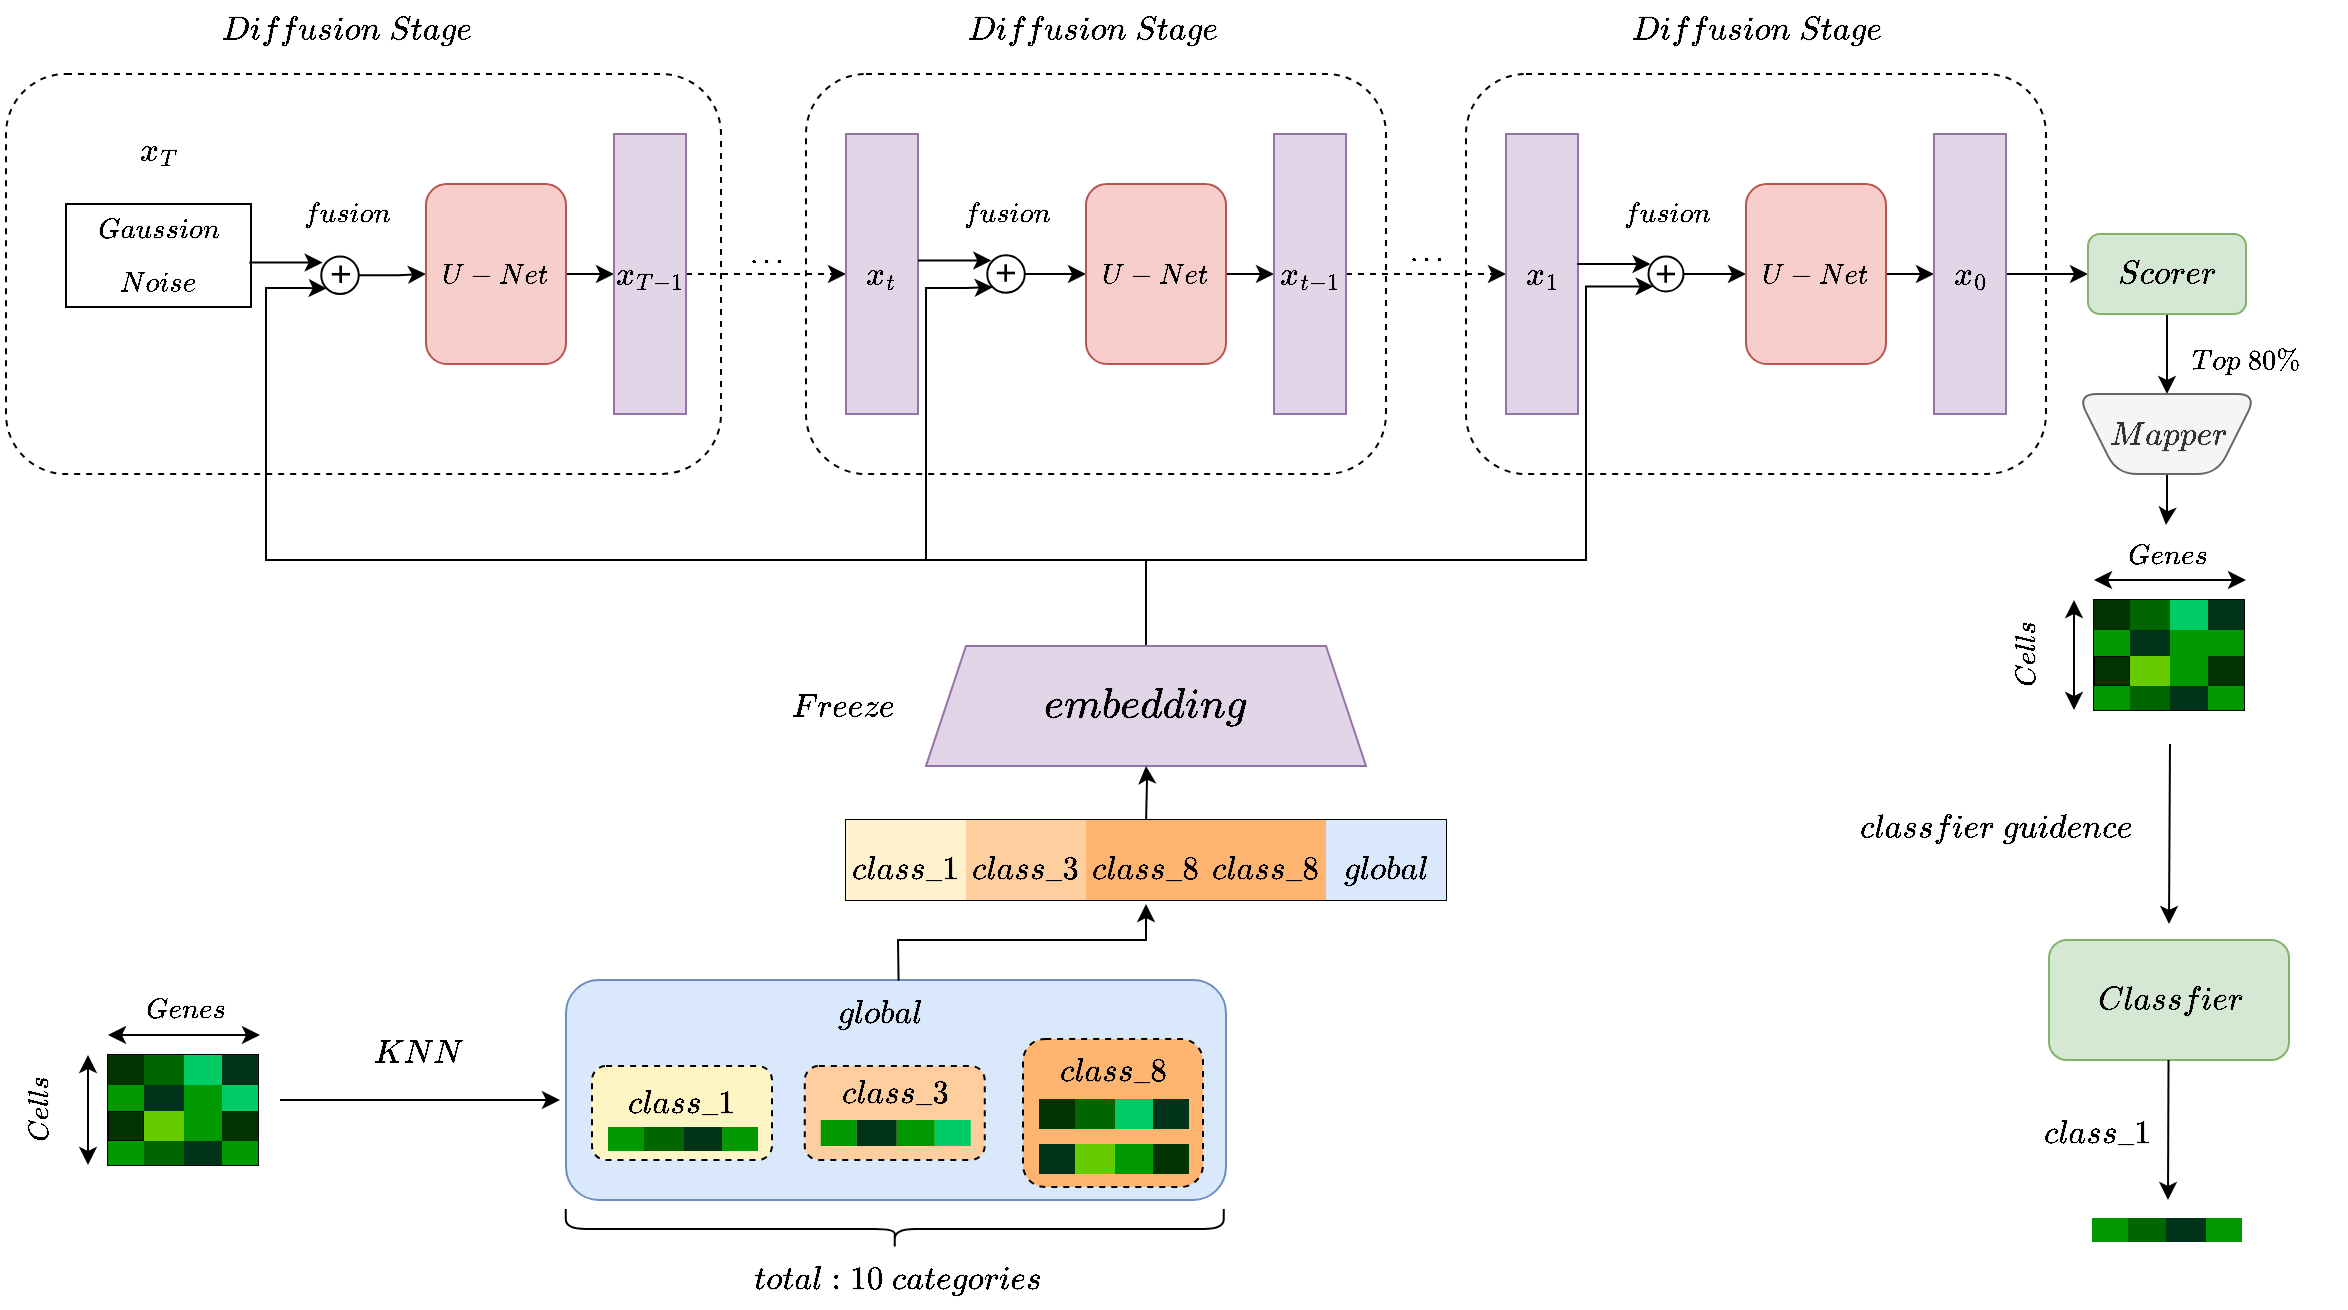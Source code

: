 <mxfile version="20.4.1" type="github">
  <diagram id="a45cf8ec-cd66-6f27-3ac3-be6e809c9e4a" name="Page-1">
    <mxGraphModel dx="1449" dy="972" grid="1" gridSize="10" guides="1" tooltips="1" connect="1" arrows="1" fold="1" page="1" pageScale="1" pageWidth="827" pageHeight="1169" background="none" math="1" shadow="0">
      <root>
        <mxCell id="0" />
        <mxCell id="1" parent="0" />
        <mxCell id="a7p1xofD0uFk-9MtaVhH-249" value="" style="rounded=1;whiteSpace=wrap;html=1;strokeColor=#6c8ebf;fontFamily=Helvetica;fontSize=14;fillColor=#dae8fc;" vertex="1" parent="1">
          <mxGeometry x="370" y="1260" width="330" height="110" as="geometry" />
        </mxCell>
        <mxCell id="a7p1xofD0uFk-9MtaVhH-245" value="" style="rounded=1;whiteSpace=wrap;html=1;strokeColor=default;fontFamily=Helvetica;fontSize=14;fontColor=default;fillColor=#FFF4C3;dashed=1;" vertex="1" parent="1">
          <mxGeometry x="383" y="1303" width="90" height="47" as="geometry" />
        </mxCell>
        <mxCell id="a7p1xofD0uFk-9MtaVhH-242" value="" style="rounded=1;whiteSpace=wrap;html=1;strokeColor=default;fontFamily=Helvetica;fontSize=14;fontColor=default;fillColor=#FFB570;dashed=1;" vertex="1" parent="1">
          <mxGeometry x="598.5" y="1289.5" width="90" height="74" as="geometry" />
        </mxCell>
        <mxCell id="a7p1xofD0uFk-9MtaVhH-87" value="" style="rounded=1;whiteSpace=wrap;html=1;shadow=0;dashed=1;" vertex="1" parent="1">
          <mxGeometry x="820" y="807" width="290" height="200" as="geometry" />
        </mxCell>
        <mxCell id="a7p1xofD0uFk-9MtaVhH-76" value="" style="rounded=1;whiteSpace=wrap;html=1;shadow=0;dashed=1;" vertex="1" parent="1">
          <mxGeometry x="490" y="807" width="290" height="200" as="geometry" />
        </mxCell>
        <mxCell id="a7p1xofD0uFk-9MtaVhH-19" value="" style="rounded=1;whiteSpace=wrap;html=1;shadow=0;dashed=1;" vertex="1" parent="1">
          <mxGeometry x="90" y="807" width="357.5" height="200" as="geometry" />
        </mxCell>
        <mxCell id="a7p1xofD0uFk-9MtaVhH-50" value="" style="edgeStyle=orthogonalEdgeStyle;rounded=0;orthogonalLoop=1;jettySize=auto;html=1;fontFamily=Helvetica;fontSize=12;fontColor=default;exitX=1;exitY=0.5;exitDx=0;exitDy=0;" edge="1" parent="1" source="a7p1xofD0uFk-9MtaVhH-186" target="a7p1xofD0uFk-9MtaVhH-49">
          <mxGeometry relative="1" as="geometry">
            <mxPoint x="280" y="907" as="sourcePoint" />
          </mxGeometry>
        </mxCell>
        <mxCell id="a7p1xofD0uFk-9MtaVhH-14" style="edgeStyle=orthogonalEdgeStyle;rounded=0;orthogonalLoop=1;jettySize=auto;html=1;exitX=0.5;exitY=0;exitDx=0;exitDy=0;entryX=0;entryY=1;entryDx=0;entryDy=0;" edge="1" parent="1" source="a7p1xofD0uFk-9MtaVhH-8" target="a7p1xofD0uFk-9MtaVhH-186">
          <mxGeometry relative="1" as="geometry">
            <mxPoint x="660" y="1161" as="sourcePoint" />
            <mxPoint x="240" y="919" as="targetPoint" />
            <Array as="points">
              <mxPoint x="660" y="1050" />
              <mxPoint x="220" y="1050" />
              <mxPoint x="220" y="914" />
              <mxPoint x="240" y="914" />
            </Array>
          </mxGeometry>
        </mxCell>
        <mxCell id="a7p1xofD0uFk-9MtaVhH-90" style="edgeStyle=orthogonalEdgeStyle;rounded=0;orthogonalLoop=1;jettySize=auto;html=1;exitX=0.5;exitY=0;exitDx=0;exitDy=0;entryX=0;entryY=1;entryDx=0;entryDy=0;fontFamily=Helvetica;fontSize=12;fontColor=default;" edge="1" parent="1" source="a7p1xofD0uFk-9MtaVhH-8" target="a7p1xofD0uFk-9MtaVhH-184">
          <mxGeometry relative="1" as="geometry">
            <mxPoint x="590" y="1113" as="sourcePoint" />
            <mxPoint x="570" y="917.5" as="targetPoint" />
            <Array as="points">
              <mxPoint x="660" y="1050" />
              <mxPoint x="550" y="1050" />
              <mxPoint x="550" y="914" />
              <mxPoint x="570" y="914" />
            </Array>
          </mxGeometry>
        </mxCell>
        <mxCell id="a7p1xofD0uFk-9MtaVhH-91" style="edgeStyle=orthogonalEdgeStyle;rounded=0;orthogonalLoop=1;jettySize=auto;html=1;exitX=0.5;exitY=0;exitDx=0;exitDy=0;entryX=0;entryY=1;entryDx=0;entryDy=0;fontFamily=Helvetica;fontSize=12;fontColor=default;" edge="1" parent="1" target="a7p1xofD0uFk-9MtaVhH-179">
          <mxGeometry relative="1" as="geometry">
            <mxPoint x="660" y="1112" as="sourcePoint" />
            <mxPoint x="900" y="917.5" as="targetPoint" />
            <Array as="points">
              <mxPoint x="660" y="1050" />
              <mxPoint x="880" y="1050" />
              <mxPoint x="880" y="913" />
            </Array>
          </mxGeometry>
        </mxCell>
        <mxCell id="a7p1xofD0uFk-9MtaVhH-8" value="&lt;font style=&quot;font-size: 18px;&quot;&gt;$$embedding$$&lt;/font&gt;" style="shape=trapezoid;perimeter=trapezoidPerimeter;whiteSpace=wrap;html=1;fixedSize=1;fillColor=#e1d5e7;strokeColor=#9673a6;" vertex="1" parent="1">
          <mxGeometry x="550" y="1093" width="220" height="60" as="geometry" />
        </mxCell>
        <mxCell id="a7p1xofD0uFk-9MtaVhH-12" value="" style="edgeStyle=orthogonalEdgeStyle;rounded=0;orthogonalLoop=1;jettySize=auto;html=1;" edge="1" parent="1" target="a7p1xofD0uFk-9MtaVhH-8">
          <mxGeometry relative="1" as="geometry">
            <mxPoint x="660.048" y="1180" as="sourcePoint" />
          </mxGeometry>
        </mxCell>
        <mxCell id="a7p1xofD0uFk-9MtaVhH-46" value="$$fusion$$" style="text;html=1;align=center;verticalAlign=middle;resizable=0;points=[];autosize=1;strokeColor=none;fillColor=none;fontSize=12;fontFamily=Helvetica;fontColor=default;" vertex="1" parent="1">
          <mxGeometry x="220" y="862" width="80" height="30" as="geometry" />
        </mxCell>
        <mxCell id="a7p1xofD0uFk-9MtaVhH-52" value="" style="edgeStyle=orthogonalEdgeStyle;rounded=0;orthogonalLoop=1;jettySize=auto;html=1;fontFamily=Helvetica;fontSize=12;fontColor=default;" edge="1" parent="1" source="a7p1xofD0uFk-9MtaVhH-49" target="a7p1xofD0uFk-9MtaVhH-51">
          <mxGeometry relative="1" as="geometry" />
        </mxCell>
        <mxCell id="a7p1xofD0uFk-9MtaVhH-49" value="$$U-Net$$" style="rounded=1;whiteSpace=wrap;html=1;strokeColor=#b85450;fontFamily=Helvetica;fontSize=12;fillColor=#f8cecc;" vertex="1" parent="1">
          <mxGeometry x="300" y="862" width="70" height="90" as="geometry" />
        </mxCell>
        <mxCell id="a7p1xofD0uFk-9MtaVhH-75" style="edgeStyle=orthogonalEdgeStyle;rounded=0;orthogonalLoop=1;jettySize=auto;html=1;exitX=1;exitY=0.5;exitDx=0;exitDy=0;entryX=0;entryY=0.5;entryDx=0;entryDy=0;fontFamily=Helvetica;fontSize=10;fontColor=default;dashed=1;" edge="1" parent="1" source="a7p1xofD0uFk-9MtaVhH-51" target="a7p1xofD0uFk-9MtaVhH-71">
          <mxGeometry relative="1" as="geometry" />
        </mxCell>
        <mxCell id="a7p1xofD0uFk-9MtaVhH-51" value="&lt;font style=&quot;font-size: 14px;&quot;&gt;$$x_{T-1}$$&lt;/font&gt;" style="rounded=0;whiteSpace=wrap;html=1;strokeColor=#9673a6;fontFamily=Helvetica;fontSize=12;fillColor=#e1d5e7;" vertex="1" parent="1">
          <mxGeometry x="394" y="837" width="36" height="140" as="geometry" />
        </mxCell>
        <mxCell id="a7p1xofD0uFk-9MtaVhH-57" value="" style="edgeStyle=orthogonalEdgeStyle;rounded=0;orthogonalLoop=1;jettySize=auto;html=1;fontFamily=Helvetica;fontSize=12;fontColor=default;exitX=1;exitY=0.5;exitDx=0;exitDy=0;" edge="1" parent="1" source="a7p1xofD0uFk-9MtaVhH-184" target="a7p1xofD0uFk-9MtaVhH-62">
          <mxGeometry relative="1" as="geometry">
            <mxPoint x="610" y="907" as="sourcePoint" />
          </mxGeometry>
        </mxCell>
        <mxCell id="a7p1xofD0uFk-9MtaVhH-60" value="$$fusion$$" style="text;html=1;align=center;verticalAlign=middle;resizable=0;points=[];autosize=1;strokeColor=none;fillColor=none;fontSize=12;fontFamily=Helvetica;fontColor=default;" vertex="1" parent="1">
          <mxGeometry x="550" y="862" width="80" height="30" as="geometry" />
        </mxCell>
        <mxCell id="a7p1xofD0uFk-9MtaVhH-61" value="" style="edgeStyle=orthogonalEdgeStyle;rounded=0;orthogonalLoop=1;jettySize=auto;html=1;fontFamily=Helvetica;fontSize=12;fontColor=default;" edge="1" parent="1" source="a7p1xofD0uFk-9MtaVhH-62" target="a7p1xofD0uFk-9MtaVhH-63">
          <mxGeometry relative="1" as="geometry" />
        </mxCell>
        <mxCell id="a7p1xofD0uFk-9MtaVhH-62" value="$$U-Net$$" style="rounded=1;whiteSpace=wrap;html=1;strokeColor=#b85450;fontFamily=Helvetica;fontSize=12;fillColor=#f8cecc;" vertex="1" parent="1">
          <mxGeometry x="630" y="862" width="70" height="90" as="geometry" />
        </mxCell>
        <mxCell id="a7p1xofD0uFk-9MtaVhH-88" style="edgeStyle=orthogonalEdgeStyle;rounded=0;orthogonalLoop=1;jettySize=auto;html=1;entryX=0;entryY=0.5;entryDx=0;entryDy=0;dashed=1;fontFamily=Helvetica;fontSize=12;fontColor=default;" edge="1" parent="1" source="a7p1xofD0uFk-9MtaVhH-63" target="a7p1xofD0uFk-9MtaVhH-86">
          <mxGeometry relative="1" as="geometry" />
        </mxCell>
        <mxCell id="a7p1xofD0uFk-9MtaVhH-63" value="&lt;font style=&quot;font-size: 14px;&quot;&gt;$$x_{t-1}$$&lt;/font&gt;" style="rounded=0;whiteSpace=wrap;html=1;strokeColor=#9673a6;fontFamily=Helvetica;fontSize=12;fillColor=#e1d5e7;" vertex="1" parent="1">
          <mxGeometry x="724" y="837" width="36" height="140" as="geometry" />
        </mxCell>
        <mxCell id="a7p1xofD0uFk-9MtaVhH-71" value="&lt;font style=&quot;font-size: 14px;&quot;&gt;$$x_t$$&lt;/font&gt;" style="rounded=0;whiteSpace=wrap;html=1;strokeColor=#9673a6;fontFamily=Helvetica;fontSize=12;fillColor=#e1d5e7;" vertex="1" parent="1">
          <mxGeometry x="510" y="837" width="36" height="140" as="geometry" />
        </mxCell>
        <mxCell id="a7p1xofD0uFk-9MtaVhH-78" value="&lt;font style=&quot;font-size: 12px;&quot;&gt;$$...$$&lt;/font&gt;" style="text;html=1;align=center;verticalAlign=middle;resizable=0;points=[];autosize=1;strokeColor=none;fillColor=none;fontSize=10;fontFamily=Helvetica;fontColor=default;" vertex="1" parent="1">
          <mxGeometry x="440" y="882" width="60" height="30" as="geometry" />
        </mxCell>
        <mxCell id="a7p1xofD0uFk-9MtaVhH-79" value="" style="edgeStyle=orthogonalEdgeStyle;rounded=0;orthogonalLoop=1;jettySize=auto;html=1;fontFamily=Helvetica;fontSize=12;fontColor=default;exitX=1;exitY=0.5;exitDx=0;exitDy=0;" edge="1" parent="1" source="a7p1xofD0uFk-9MtaVhH-179" target="a7p1xofD0uFk-9MtaVhH-83">
          <mxGeometry relative="1" as="geometry">
            <mxPoint x="940" y="907" as="sourcePoint" />
          </mxGeometry>
        </mxCell>
        <mxCell id="a7p1xofD0uFk-9MtaVhH-81" value="$$fusion$$" style="text;html=1;align=center;verticalAlign=middle;resizable=0;points=[];autosize=1;strokeColor=none;fillColor=none;fontSize=12;fontFamily=Helvetica;fontColor=default;" vertex="1" parent="1">
          <mxGeometry x="880" y="862" width="80" height="30" as="geometry" />
        </mxCell>
        <mxCell id="a7p1xofD0uFk-9MtaVhH-82" value="" style="edgeStyle=orthogonalEdgeStyle;rounded=0;orthogonalLoop=1;jettySize=auto;html=1;fontFamily=Helvetica;fontSize=12;fontColor=default;" edge="1" parent="1" source="a7p1xofD0uFk-9MtaVhH-83" target="a7p1xofD0uFk-9MtaVhH-84">
          <mxGeometry relative="1" as="geometry" />
        </mxCell>
        <mxCell id="a7p1xofD0uFk-9MtaVhH-83" value="$$U-Net$$" style="rounded=1;whiteSpace=wrap;html=1;strokeColor=#b85450;fontFamily=Helvetica;fontSize=12;fillColor=#f8cecc;" vertex="1" parent="1">
          <mxGeometry x="960" y="862" width="70" height="90" as="geometry" />
        </mxCell>
        <mxCell id="a7p1xofD0uFk-9MtaVhH-123" style="edgeStyle=orthogonalEdgeStyle;rounded=0;orthogonalLoop=1;jettySize=auto;html=1;fontFamily=Helvetica;fontSize=12;fontColor=default;" edge="1" parent="1" source="a7p1xofD0uFk-9MtaVhH-84" target="a7p1xofD0uFk-9MtaVhH-95">
          <mxGeometry relative="1" as="geometry" />
        </mxCell>
        <mxCell id="a7p1xofD0uFk-9MtaVhH-84" value="&lt;font style=&quot;font-size: 14px;&quot;&gt;$$x_0$$&lt;/font&gt;" style="rounded=0;whiteSpace=wrap;html=1;strokeColor=#9673a6;fontFamily=Helvetica;fontSize=12;fillColor=#e1d5e7;" vertex="1" parent="1">
          <mxGeometry x="1054" y="837" width="36" height="140" as="geometry" />
        </mxCell>
        <mxCell id="a7p1xofD0uFk-9MtaVhH-86" value="&lt;font style=&quot;font-size: 14px;&quot;&gt;$$x_1$$&lt;/font&gt;" style="rounded=0;whiteSpace=wrap;html=1;strokeColor=#9673a6;fontFamily=Helvetica;fontSize=12;fillColor=#e1d5e7;" vertex="1" parent="1">
          <mxGeometry x="840" y="837" width="36" height="140" as="geometry" />
        </mxCell>
        <mxCell id="a7p1xofD0uFk-9MtaVhH-89" value="$$...$$" style="text;html=1;align=center;verticalAlign=middle;resizable=0;points=[];autosize=1;strokeColor=none;fillColor=none;fontSize=12;fontFamily=Helvetica;fontColor=default;" vertex="1" parent="1">
          <mxGeometry x="770" y="881" width="60" height="30" as="geometry" />
        </mxCell>
        <mxCell id="a7p1xofD0uFk-9MtaVhH-92" value="$$Diffusion\ Stage$$" style="text;html=1;align=center;verticalAlign=middle;resizable=0;points=[];autosize=1;strokeColor=none;fillColor=none;fontSize=14;fontFamily=Helvetica;fontColor=default;" vertex="1" parent="1">
          <mxGeometry x="185" y="770" width="150" height="30" as="geometry" />
        </mxCell>
        <mxCell id="a7p1xofD0uFk-9MtaVhH-93" value="$$Diffusion\ Stage$$" style="text;html=1;align=center;verticalAlign=middle;resizable=0;points=[];autosize=1;strokeColor=none;fillColor=none;fontSize=14;fontFamily=Helvetica;fontColor=default;" vertex="1" parent="1">
          <mxGeometry x="557.5" y="770" width="150" height="30" as="geometry" />
        </mxCell>
        <mxCell id="a7p1xofD0uFk-9MtaVhH-94" value="$$Diffusion\ Stage$$" style="text;html=1;align=center;verticalAlign=middle;resizable=0;points=[];autosize=1;strokeColor=none;fillColor=none;fontSize=14;fontFamily=Helvetica;fontColor=default;" vertex="1" parent="1">
          <mxGeometry x="890" y="770" width="150" height="30" as="geometry" />
        </mxCell>
        <mxCell id="a7p1xofD0uFk-9MtaVhH-127" value="" style="edgeStyle=orthogonalEdgeStyle;rounded=0;orthogonalLoop=1;jettySize=auto;html=1;fontFamily=Helvetica;fontSize=12;fontColor=default;" edge="1" parent="1" source="a7p1xofD0uFk-9MtaVhH-95" target="a7p1xofD0uFk-9MtaVhH-125">
          <mxGeometry relative="1" as="geometry" />
        </mxCell>
        <mxCell id="a7p1xofD0uFk-9MtaVhH-95" value="$$Scorer$$" style="rounded=1;whiteSpace=wrap;html=1;strokeColor=#82b366;fontFamily=Helvetica;fontSize=14;fillColor=#d5e8d4;" vertex="1" parent="1">
          <mxGeometry x="1131" y="887" width="79" height="40" as="geometry" />
        </mxCell>
        <mxCell id="a7p1xofD0uFk-9MtaVhH-96" value="" style="shape=table;startSize=0;container=1;collapsible=0;childLayout=tableLayout;rounded=1;strokeColor=default;fontFamily=Helvetica;fontSize=12;fontColor=default;fillColor=#003300;html=1;" vertex="1" parent="1">
          <mxGeometry x="1134" y="1070" width="75" height="55" as="geometry" />
        </mxCell>
        <mxCell id="a7p1xofD0uFk-9MtaVhH-97" value="" style="shape=tableRow;horizontal=0;startSize=0;swimlaneHead=0;swimlaneBody=0;top=0;left=0;bottom=0;right=0;collapsible=0;dropTarget=0;fillColor=none;points=[[0,0.5],[1,0.5]];portConstraint=eastwest;rounded=1;strokeColor=default;fontFamily=Helvetica;fontSize=12;fontColor=default;html=1;" vertex="1" parent="a7p1xofD0uFk-9MtaVhH-96">
          <mxGeometry width="75" height="15" as="geometry" />
        </mxCell>
        <mxCell id="a7p1xofD0uFk-9MtaVhH-98" value="" style="shape=partialRectangle;html=1;whiteSpace=wrap;connectable=0;overflow=hidden;fillColor=#003300;top=0;left=0;bottom=0;right=0;pointerEvents=1;rounded=1;strokeColor=default;fontFamily=Helvetica;fontSize=12;fontColor=default;" vertex="1" parent="a7p1xofD0uFk-9MtaVhH-97">
          <mxGeometry width="18" height="15" as="geometry">
            <mxRectangle width="18" height="15" as="alternateBounds" />
          </mxGeometry>
        </mxCell>
        <mxCell id="a7p1xofD0uFk-9MtaVhH-99" value="" style="shape=partialRectangle;html=1;whiteSpace=wrap;connectable=0;overflow=hidden;top=0;left=0;bottom=0;right=0;pointerEvents=1;rounded=1;fontFamily=Helvetica;fontSize=12;fillColor=#006600;" vertex="1" parent="a7p1xofD0uFk-9MtaVhH-97">
          <mxGeometry x="18" width="20" height="15" as="geometry">
            <mxRectangle width="20" height="15" as="alternateBounds" />
          </mxGeometry>
        </mxCell>
        <mxCell id="a7p1xofD0uFk-9MtaVhH-100" value="" style="shape=partialRectangle;html=1;whiteSpace=wrap;connectable=0;overflow=hidden;top=0;left=0;bottom=0;right=0;pointerEvents=1;rounded=1;fontFamily=Helvetica;fontSize=12;fillColor=#00CC66;" vertex="1" parent="a7p1xofD0uFk-9MtaVhH-97">
          <mxGeometry x="38" width="19" height="15" as="geometry">
            <mxRectangle width="19" height="15" as="alternateBounds" />
          </mxGeometry>
        </mxCell>
        <mxCell id="a7p1xofD0uFk-9MtaVhH-101" value="" style="shape=partialRectangle;html=1;whiteSpace=wrap;connectable=0;overflow=hidden;fillColor=#00331A;top=0;left=0;bottom=0;right=0;pointerEvents=1;rounded=1;strokeColor=default;fontFamily=Helvetica;fontSize=12;fontColor=default;" vertex="1" parent="a7p1xofD0uFk-9MtaVhH-97">
          <mxGeometry x="57" width="18" height="15" as="geometry">
            <mxRectangle width="18" height="15" as="alternateBounds" />
          </mxGeometry>
        </mxCell>
        <mxCell id="a7p1xofD0uFk-9MtaVhH-102" value="" style="shape=tableRow;horizontal=0;startSize=0;swimlaneHead=0;swimlaneBody=0;top=0;left=0;bottom=0;right=0;collapsible=0;dropTarget=0;fillColor=none;points=[[0,0.5],[1,0.5]];portConstraint=eastwest;rounded=1;strokeColor=default;fontFamily=Helvetica;fontSize=12;fontColor=default;html=1;" vertex="1" parent="a7p1xofD0uFk-9MtaVhH-96">
          <mxGeometry y="15" width="75" height="13" as="geometry" />
        </mxCell>
        <mxCell id="a7p1xofD0uFk-9MtaVhH-103" value="" style="shape=partialRectangle;html=1;whiteSpace=wrap;connectable=0;overflow=hidden;fillColor=#009900;top=0;left=0;bottom=0;right=0;pointerEvents=1;rounded=1;strokeColor=default;fontFamily=Helvetica;fontSize=12;fontColor=default;" vertex="1" parent="a7p1xofD0uFk-9MtaVhH-102">
          <mxGeometry width="18" height="13" as="geometry">
            <mxRectangle width="18" height="13" as="alternateBounds" />
          </mxGeometry>
        </mxCell>
        <mxCell id="a7p1xofD0uFk-9MtaVhH-104" value="" style="shape=partialRectangle;html=1;whiteSpace=wrap;connectable=0;overflow=hidden;fillColor=#00331A;top=0;left=0;bottom=0;right=0;pointerEvents=1;rounded=1;strokeColor=default;fontFamily=Helvetica;fontSize=12;fontColor=default;" vertex="1" parent="a7p1xofD0uFk-9MtaVhH-102">
          <mxGeometry x="18" width="20" height="13" as="geometry">
            <mxRectangle width="20" height="13" as="alternateBounds" />
          </mxGeometry>
        </mxCell>
        <mxCell id="a7p1xofD0uFk-9MtaVhH-105" value="" style="shape=partialRectangle;html=1;whiteSpace=wrap;connectable=0;overflow=hidden;fillColor=#009900;top=0;left=0;bottom=0;right=0;pointerEvents=1;rounded=1;strokeColor=default;fontFamily=Helvetica;fontSize=12;fontColor=default;" vertex="1" parent="a7p1xofD0uFk-9MtaVhH-102">
          <mxGeometry x="38" width="19" height="13" as="geometry">
            <mxRectangle width="19" height="13" as="alternateBounds" />
          </mxGeometry>
        </mxCell>
        <mxCell id="a7p1xofD0uFk-9MtaVhH-106" value="" style="shape=partialRectangle;html=1;whiteSpace=wrap;connectable=0;overflow=hidden;fillColor=#009900;top=0;left=0;bottom=0;right=0;pointerEvents=1;rounded=1;strokeColor=default;fontFamily=Helvetica;fontSize=12;fontColor=default;" vertex="1" parent="a7p1xofD0uFk-9MtaVhH-102">
          <mxGeometry x="57" width="18" height="13" as="geometry">
            <mxRectangle width="18" height="13" as="alternateBounds" />
          </mxGeometry>
        </mxCell>
        <mxCell id="a7p1xofD0uFk-9MtaVhH-107" value="" style="shape=tableRow;horizontal=0;startSize=0;swimlaneHead=0;swimlaneBody=0;top=0;left=0;bottom=0;right=0;collapsible=0;dropTarget=0;fillColor=none;points=[[0,0.5],[1,0.5]];portConstraint=eastwest;rounded=1;strokeColor=default;fontFamily=Helvetica;fontSize=12;fontColor=default;html=1;" vertex="1" parent="a7p1xofD0uFk-9MtaVhH-96">
          <mxGeometry y="28" width="75" height="15" as="geometry" />
        </mxCell>
        <mxCell id="a7p1xofD0uFk-9MtaVhH-108" value="" style="shape=partialRectangle;html=1;whiteSpace=wrap;connectable=0;overflow=hidden;fillColor=none;top=0;left=0;bottom=0;right=0;pointerEvents=1;rounded=1;strokeColor=default;fontFamily=Helvetica;fontSize=12;fontColor=default;" vertex="1" parent="a7p1xofD0uFk-9MtaVhH-107">
          <mxGeometry width="18" height="15" as="geometry">
            <mxRectangle width="18" height="15" as="alternateBounds" />
          </mxGeometry>
        </mxCell>
        <mxCell id="a7p1xofD0uFk-9MtaVhH-109" value="" style="shape=partialRectangle;html=1;whiteSpace=wrap;connectable=0;overflow=hidden;fillColor=#66CC00;top=0;left=0;bottom=0;right=0;pointerEvents=1;rounded=1;strokeColor=default;fontFamily=Helvetica;fontSize=12;fontColor=default;" vertex="1" parent="a7p1xofD0uFk-9MtaVhH-107">
          <mxGeometry x="18" width="20" height="15" as="geometry">
            <mxRectangle width="20" height="15" as="alternateBounds" />
          </mxGeometry>
        </mxCell>
        <mxCell id="a7p1xofD0uFk-9MtaVhH-110" value="" style="shape=partialRectangle;html=1;whiteSpace=wrap;connectable=0;overflow=hidden;fillColor=#009900;top=0;left=0;bottom=0;right=0;pointerEvents=1;rounded=1;strokeColor=default;fontFamily=Helvetica;fontSize=12;fontColor=default;" vertex="1" parent="a7p1xofD0uFk-9MtaVhH-107">
          <mxGeometry x="38" width="19" height="15" as="geometry">
            <mxRectangle width="19" height="15" as="alternateBounds" />
          </mxGeometry>
        </mxCell>
        <mxCell id="a7p1xofD0uFk-9MtaVhH-111" value="" style="shape=partialRectangle;html=1;whiteSpace=wrap;connectable=0;overflow=hidden;fillColor=#003300;top=0;left=0;bottom=0;right=0;pointerEvents=1;rounded=1;strokeColor=default;fontFamily=Helvetica;fontSize=12;fontColor=default;" vertex="1" parent="a7p1xofD0uFk-9MtaVhH-107">
          <mxGeometry x="57" width="18" height="15" as="geometry">
            <mxRectangle width="18" height="15" as="alternateBounds" />
          </mxGeometry>
        </mxCell>
        <mxCell id="a7p1xofD0uFk-9MtaVhH-112" value="" style="shape=tableRow;horizontal=0;startSize=0;swimlaneHead=0;swimlaneBody=0;top=0;left=0;bottom=0;right=0;collapsible=0;dropTarget=0;fillColor=none;points=[[0,0.5],[1,0.5]];portConstraint=eastwest;rounded=1;strokeColor=default;fontFamily=Helvetica;fontSize=12;fontColor=default;html=1;" vertex="1" parent="a7p1xofD0uFk-9MtaVhH-96">
          <mxGeometry y="43" width="75" height="12" as="geometry" />
        </mxCell>
        <mxCell id="a7p1xofD0uFk-9MtaVhH-113" value="" style="shape=partialRectangle;html=1;whiteSpace=wrap;connectable=0;overflow=hidden;fillColor=#009900;top=0;left=0;bottom=0;right=0;pointerEvents=1;rounded=1;strokeColor=default;fontFamily=Helvetica;fontSize=12;fontColor=default;" vertex="1" parent="a7p1xofD0uFk-9MtaVhH-112">
          <mxGeometry width="18" height="12" as="geometry">
            <mxRectangle width="18" height="12" as="alternateBounds" />
          </mxGeometry>
        </mxCell>
        <mxCell id="a7p1xofD0uFk-9MtaVhH-114" value="" style="shape=partialRectangle;html=1;whiteSpace=wrap;connectable=0;overflow=hidden;fillColor=#006600;top=0;left=0;bottom=0;right=0;pointerEvents=1;rounded=1;strokeColor=default;fontFamily=Helvetica;fontSize=12;fontColor=default;" vertex="1" parent="a7p1xofD0uFk-9MtaVhH-112">
          <mxGeometry x="18" width="20" height="12" as="geometry">
            <mxRectangle width="20" height="12" as="alternateBounds" />
          </mxGeometry>
        </mxCell>
        <mxCell id="a7p1xofD0uFk-9MtaVhH-115" value="" style="shape=partialRectangle;html=1;whiteSpace=wrap;connectable=0;overflow=hidden;top=0;left=0;bottom=0;right=0;pointerEvents=1;rounded=1;fontFamily=Helvetica;fontSize=12;fillColor=#00331A;" vertex="1" parent="a7p1xofD0uFk-9MtaVhH-112">
          <mxGeometry x="38" width="19" height="12" as="geometry">
            <mxRectangle width="19" height="12" as="alternateBounds" />
          </mxGeometry>
        </mxCell>
        <mxCell id="a7p1xofD0uFk-9MtaVhH-116" value="" style="shape=partialRectangle;html=1;whiteSpace=wrap;connectable=0;overflow=hidden;fillColor=#009900;top=0;left=0;bottom=0;right=0;pointerEvents=1;rounded=1;strokeColor=default;fontFamily=Helvetica;fontSize=12;fontColor=default;" vertex="1" parent="a7p1xofD0uFk-9MtaVhH-112">
          <mxGeometry x="57" width="18" height="12" as="geometry">
            <mxRectangle width="18" height="12" as="alternateBounds" />
          </mxGeometry>
        </mxCell>
        <mxCell id="a7p1xofD0uFk-9MtaVhH-117" value="" style="endArrow=classic;startArrow=classic;html=1;rounded=0;fontFamily=Helvetica;fontSize=12;fontColor=default;" edge="1" parent="1">
          <mxGeometry width="50" height="50" relative="1" as="geometry">
            <mxPoint x="1134" y="1060" as="sourcePoint" />
            <mxPoint x="1210" y="1060" as="targetPoint" />
          </mxGeometry>
        </mxCell>
        <mxCell id="a7p1xofD0uFk-9MtaVhH-118" value="" style="endArrow=classic;startArrow=classic;html=1;rounded=0;fontFamily=Helvetica;fontSize=12;fontColor=default;" edge="1" parent="1">
          <mxGeometry width="50" height="50" relative="1" as="geometry">
            <mxPoint x="1124" y="1125" as="sourcePoint" />
            <mxPoint x="1124" y="1070" as="targetPoint" />
          </mxGeometry>
        </mxCell>
        <mxCell id="a7p1xofD0uFk-9MtaVhH-119" value="&lt;font style=&quot;font-size: 12px;&quot;&gt;$$Genes$$&lt;/font&gt;" style="text;html=1;align=center;verticalAlign=middle;resizable=0;points=[];autosize=1;strokeColor=none;fillColor=none;fontSize=12;fontFamily=Helvetica;fontColor=default;" vertex="1" parent="1">
          <mxGeometry x="1125" y="1032.5" width="90" height="30" as="geometry" />
        </mxCell>
        <mxCell id="a7p1xofD0uFk-9MtaVhH-120" value="&lt;font style=&quot;font-size: 12px;&quot;&gt;$$Cells$$&lt;/font&gt;" style="text;html=1;align=center;verticalAlign=middle;resizable=0;points=[];autosize=1;strokeColor=none;fillColor=none;fontSize=10;fontFamily=Helvetica;fontColor=default;horizontal=0;" vertex="1" parent="1">
          <mxGeometry x="1080" y="1062.5" width="40" height="70" as="geometry" />
        </mxCell>
        <mxCell id="a7p1xofD0uFk-9MtaVhH-121" value="&lt;div&gt;&lt;font style=&quot;font-size: 12px;&quot;&gt;$$Gaussion$$&lt;/font&gt;&lt;/div&gt;&lt;div&gt;&lt;font style=&quot;font-size: 12px;&quot;&gt;$$Noise$$&lt;/font&gt;&lt;/div&gt;" style="rounded=0;whiteSpace=wrap;html=1;strokeColor=default;fontFamily=Helvetica;fontSize=14;fontColor=default;fillColor=default;" vertex="1" parent="1">
          <mxGeometry x="120" y="872" width="92.5" height="51.5" as="geometry" />
        </mxCell>
        <mxCell id="a7p1xofD0uFk-9MtaVhH-126" style="edgeStyle=orthogonalEdgeStyle;rounded=0;orthogonalLoop=1;jettySize=auto;html=1;entryX=0.5;entryY=0;entryDx=0;entryDy=0;entryPerimeter=0;fontFamily=Helvetica;fontSize=12;fontColor=default;" edge="1" parent="1" source="a7p1xofD0uFk-9MtaVhH-125" target="a7p1xofD0uFk-9MtaVhH-119">
          <mxGeometry relative="1" as="geometry" />
        </mxCell>
        <mxCell id="a7p1xofD0uFk-9MtaVhH-125" value="&lt;font style=&quot;font-size: 14px;&quot;&gt;$$Mapper$$&lt;/font&gt;" style="shape=trapezoid;perimeter=trapezoidPerimeter;whiteSpace=wrap;html=1;fixedSize=1;rounded=1;strokeColor=#666666;fontFamily=Helvetica;fontSize=12;fontColor=#333333;fillColor=#f5f5f5;direction=west;" vertex="1" parent="1">
          <mxGeometry x="1125.5" y="967" width="90" height="40" as="geometry" />
        </mxCell>
        <mxCell id="a7p1xofD0uFk-9MtaVhH-128" value="$$Top\ 80\%$$" style="text;html=1;align=center;verticalAlign=middle;resizable=0;points=[];autosize=1;strokeColor=none;fillColor=none;fontSize=12;fontFamily=Helvetica;fontColor=default;" vertex="1" parent="1">
          <mxGeometry x="1160" y="935" width="100" height="30" as="geometry" />
        </mxCell>
        <mxCell id="a7p1xofD0uFk-9MtaVhH-179" value="&lt;div&gt;+&lt;/div&gt;" style="ellipse;whiteSpace=wrap;html=1;aspect=fixed;rounded=1;strokeColor=default;fontFamily=Helvetica;fontSize=18;fontColor=default;fillColor=default;verticalAlign=middle;horizontal=0;textDirection=rtl;align=center;" vertex="1" parent="1">
          <mxGeometry x="911.25" y="898.25" width="17.5" height="17.5" as="geometry" />
        </mxCell>
        <mxCell id="a7p1xofD0uFk-9MtaVhH-182" value="" style="endArrow=classic;html=1;rounded=0;fontFamily=Helvetica;fontSize=14;fontColor=default;exitX=0.989;exitY=0.464;exitDx=0;exitDy=0;exitPerimeter=0;" edge="1" parent="1" source="a7p1xofD0uFk-9MtaVhH-86">
          <mxGeometry width="50" height="50" relative="1" as="geometry">
            <mxPoint x="875.596" y="903.78" as="sourcePoint" />
            <mxPoint x="912.25" y="902" as="targetPoint" />
            <Array as="points" />
          </mxGeometry>
        </mxCell>
        <mxCell id="a7p1xofD0uFk-9MtaVhH-183" value="" style="endArrow=classic;html=1;rounded=0;fontFamily=Helvetica;fontSize=14;fontColor=default;exitX=0.989;exitY=0.464;exitDx=0;exitDy=0;exitPerimeter=0;" edge="1" parent="1">
          <mxGeometry width="50" height="50" relative="1" as="geometry">
            <mxPoint x="546.004" y="900.25" as="sourcePoint" />
            <mxPoint x="582.65" y="900.29" as="targetPoint" />
            <Array as="points" />
          </mxGeometry>
        </mxCell>
        <mxCell id="a7p1xofD0uFk-9MtaVhH-184" value="&lt;div&gt;+&lt;/div&gt;" style="ellipse;whiteSpace=wrap;html=1;aspect=fixed;rounded=1;strokeColor=default;fontFamily=Helvetica;fontSize=18;fontColor=default;fillColor=default;verticalAlign=middle;horizontal=0;textDirection=rtl;align=center;" vertex="1" parent="1">
          <mxGeometry x="580.63" y="897.63" width="18.75" height="18.75" as="geometry" />
        </mxCell>
        <mxCell id="a7p1xofD0uFk-9MtaVhH-186" value="&lt;div&gt;+&lt;/div&gt;" style="ellipse;whiteSpace=wrap;html=1;aspect=fixed;rounded=1;strokeColor=default;fontFamily=Helvetica;fontSize=18;fontColor=default;fillColor=default;verticalAlign=middle;horizontal=0;textDirection=rtl;align=center;" vertex="1" parent="1">
          <mxGeometry x="247.63" y="898.25" width="18.75" height="18.75" as="geometry" />
        </mxCell>
        <mxCell id="a7p1xofD0uFk-9MtaVhH-187" value="" style="endArrow=classic;html=1;rounded=0;fontFamily=Helvetica;fontSize=14;fontColor=default;exitX=0.989;exitY=0.464;exitDx=0;exitDy=0;exitPerimeter=0;" edge="1" parent="1">
          <mxGeometry width="50" height="50" relative="1" as="geometry">
            <mxPoint x="211.674" y="901.25" as="sourcePoint" />
            <mxPoint x="248.32" y="901.29" as="targetPoint" />
            <Array as="points" />
          </mxGeometry>
        </mxCell>
        <mxCell id="a7p1xofD0uFk-9MtaVhH-188" value="$$x_T$$" style="text;html=1;align=center;verticalAlign=middle;resizable=0;points=[];autosize=1;strokeColor=none;fillColor=none;fontSize=14;fontFamily=Helvetica;fontColor=default;" vertex="1" parent="1">
          <mxGeometry x="126.25" y="830" width="80" height="30" as="geometry" />
        </mxCell>
        <mxCell id="a7p1xofD0uFk-9MtaVhH-189" value="$$Freeze$$" style="text;html=1;align=center;verticalAlign=middle;resizable=0;points=[];autosize=1;strokeColor=none;fillColor=none;fontSize=14;fontFamily=Helvetica;fontColor=default;" vertex="1" parent="1">
          <mxGeometry x="457.5" y="1108" width="100" height="30" as="geometry" />
        </mxCell>
        <mxCell id="a7p1xofD0uFk-9MtaVhH-190" value="" style="shape=table;startSize=0;container=1;collapsible=0;childLayout=tableLayout;rounded=1;strokeColor=#000000;fontFamily=Helvetica;fontSize=14;fillColor=#dae8fc;html=1;shadow=0;" vertex="1" parent="1">
          <mxGeometry x="510" y="1180" width="300" height="40" as="geometry" />
        </mxCell>
        <mxCell id="a7p1xofD0uFk-9MtaVhH-191" value="" style="shape=tableRow;horizontal=0;startSize=0;swimlaneHead=0;swimlaneBody=0;top=0;left=0;bottom=0;right=0;collapsible=0;dropTarget=0;fillColor=none;points=[[0,0.5],[1,0.5]];portConstraint=eastwest;rounded=1;strokeColor=#000000;fontFamily=Helvetica;fontSize=14;fontColor=default;html=1;shadow=0;" vertex="1" parent="a7p1xofD0uFk-9MtaVhH-190">
          <mxGeometry width="300" height="40" as="geometry" />
        </mxCell>
        <mxCell id="a7p1xofD0uFk-9MtaVhH-192" value="$$class\_1$$" style="shape=partialRectangle;html=1;whiteSpace=wrap;connectable=0;overflow=hidden;fillColor=#fff2cc;top=0;left=0;bottom=0;right=0;pointerEvents=1;rounded=1;strokeColor=#000000;fontFamily=Helvetica;fontSize=14;shadow=0;" vertex="1" parent="a7p1xofD0uFk-9MtaVhH-191">
          <mxGeometry width="60" height="40" as="geometry">
            <mxRectangle width="60" height="40" as="alternateBounds" />
          </mxGeometry>
        </mxCell>
        <mxCell id="a7p1xofD0uFk-9MtaVhH-193" value="$$class\_3$$" style="shape=partialRectangle;html=1;whiteSpace=wrap;connectable=0;overflow=hidden;fillColor=#FFCE9F;top=0;left=0;bottom=0;right=0;pointerEvents=1;rounded=1;strokeColor=#000000;fontFamily=Helvetica;fontSize=14;shadow=0;" vertex="1" parent="a7p1xofD0uFk-9MtaVhH-191">
          <mxGeometry x="60" width="60" height="40" as="geometry">
            <mxRectangle width="60" height="40" as="alternateBounds" />
          </mxGeometry>
        </mxCell>
        <mxCell id="a7p1xofD0uFk-9MtaVhH-194" value="$$class\_8$$" style="shape=partialRectangle;html=1;whiteSpace=wrap;connectable=0;overflow=hidden;fillColor=#FFB570;top=0;left=0;bottom=0;right=0;pointerEvents=1;rounded=1;strokeColor=#000000;fontFamily=Helvetica;fontSize=14;horizontal=1;verticalAlign=middle;align=center;gradientColor=none;shadow=0;" vertex="1" parent="a7p1xofD0uFk-9MtaVhH-191">
          <mxGeometry x="120" width="60" height="40" as="geometry">
            <mxRectangle width="60" height="40" as="alternateBounds" />
          </mxGeometry>
        </mxCell>
        <mxCell id="a7p1xofD0uFk-9MtaVhH-195" value="$$class\_8$$" style="shape=partialRectangle;html=1;whiteSpace=wrap;connectable=0;overflow=hidden;fillColor=#FFB570;top=0;left=0;bottom=0;right=0;pointerEvents=1;rounded=1;strokeColor=#000000;fontFamily=Helvetica;fontSize=14;shadow=0;" vertex="1" parent="a7p1xofD0uFk-9MtaVhH-191">
          <mxGeometry x="180" width="60" height="40" as="geometry">
            <mxRectangle width="60" height="40" as="alternateBounds" />
          </mxGeometry>
        </mxCell>
        <mxCell id="a7p1xofD0uFk-9MtaVhH-281" value="$$global$$" style="shape=partialRectangle;html=1;whiteSpace=wrap;connectable=0;overflow=hidden;fillColor=#dae8fc;top=0;left=0;bottom=0;right=0;pointerEvents=1;rounded=1;strokeColor=#000000;fontFamily=Helvetica;fontSize=14;shadow=0;" vertex="1" parent="a7p1xofD0uFk-9MtaVhH-191">
          <mxGeometry x="240" width="60" height="40" as="geometry">
            <mxRectangle width="60" height="40" as="alternateBounds" />
          </mxGeometry>
        </mxCell>
        <mxCell id="a7p1xofD0uFk-9MtaVhH-196" value="" style="shape=table;startSize=0;container=1;collapsible=0;childLayout=tableLayout;rounded=1;strokeColor=default;fontFamily=Helvetica;fontSize=12;fontColor=default;fillColor=#003300;html=1;" vertex="1" parent="1">
          <mxGeometry x="141" y="1297.5" width="75" height="55" as="geometry" />
        </mxCell>
        <mxCell id="a7p1xofD0uFk-9MtaVhH-197" value="" style="shape=tableRow;horizontal=0;startSize=0;swimlaneHead=0;swimlaneBody=0;top=0;left=0;bottom=0;right=0;collapsible=0;dropTarget=0;fillColor=none;points=[[0,0.5],[1,0.5]];portConstraint=eastwest;rounded=1;strokeColor=default;fontFamily=Helvetica;fontSize=12;fontColor=default;html=1;" vertex="1" parent="a7p1xofD0uFk-9MtaVhH-196">
          <mxGeometry width="75" height="15" as="geometry" />
        </mxCell>
        <mxCell id="a7p1xofD0uFk-9MtaVhH-198" value="" style="shape=partialRectangle;html=1;whiteSpace=wrap;connectable=0;overflow=hidden;fillColor=#003300;top=0;left=0;bottom=0;right=0;pointerEvents=1;rounded=1;strokeColor=default;fontFamily=Helvetica;fontSize=12;fontColor=default;" vertex="1" parent="a7p1xofD0uFk-9MtaVhH-197">
          <mxGeometry width="18" height="15" as="geometry">
            <mxRectangle width="18" height="15" as="alternateBounds" />
          </mxGeometry>
        </mxCell>
        <mxCell id="a7p1xofD0uFk-9MtaVhH-199" value="" style="shape=partialRectangle;html=1;whiteSpace=wrap;connectable=0;overflow=hidden;top=0;left=0;bottom=0;right=0;pointerEvents=1;rounded=1;fontFamily=Helvetica;fontSize=12;fillColor=#006600;" vertex="1" parent="a7p1xofD0uFk-9MtaVhH-197">
          <mxGeometry x="18" width="20" height="15" as="geometry">
            <mxRectangle width="20" height="15" as="alternateBounds" />
          </mxGeometry>
        </mxCell>
        <mxCell id="a7p1xofD0uFk-9MtaVhH-200" value="" style="shape=partialRectangle;html=1;whiteSpace=wrap;connectable=0;overflow=hidden;top=0;left=0;bottom=0;right=0;pointerEvents=1;rounded=1;fontFamily=Helvetica;fontSize=12;fillColor=#00CC66;" vertex="1" parent="a7p1xofD0uFk-9MtaVhH-197">
          <mxGeometry x="38" width="19" height="15" as="geometry">
            <mxRectangle width="19" height="15" as="alternateBounds" />
          </mxGeometry>
        </mxCell>
        <mxCell id="a7p1xofD0uFk-9MtaVhH-201" value="" style="shape=partialRectangle;html=1;whiteSpace=wrap;connectable=0;overflow=hidden;fillColor=#00331A;top=0;left=0;bottom=0;right=0;pointerEvents=1;rounded=1;strokeColor=default;fontFamily=Helvetica;fontSize=12;fontColor=default;" vertex="1" parent="a7p1xofD0uFk-9MtaVhH-197">
          <mxGeometry x="57" width="18" height="15" as="geometry">
            <mxRectangle width="18" height="15" as="alternateBounds" />
          </mxGeometry>
        </mxCell>
        <mxCell id="a7p1xofD0uFk-9MtaVhH-202" value="" style="shape=tableRow;horizontal=0;startSize=0;swimlaneHead=0;swimlaneBody=0;top=0;left=0;bottom=0;right=0;collapsible=0;dropTarget=0;fillColor=none;points=[[0,0.5],[1,0.5]];portConstraint=eastwest;rounded=1;strokeColor=default;fontFamily=Helvetica;fontSize=12;fontColor=default;html=1;" vertex="1" parent="a7p1xofD0uFk-9MtaVhH-196">
          <mxGeometry y="15" width="75" height="13" as="geometry" />
        </mxCell>
        <mxCell id="a7p1xofD0uFk-9MtaVhH-203" value="" style="shape=partialRectangle;html=1;whiteSpace=wrap;connectable=0;overflow=hidden;fillColor=#009900;top=0;left=0;bottom=0;right=0;pointerEvents=1;rounded=1;strokeColor=default;fontFamily=Helvetica;fontSize=12;fontColor=default;" vertex="1" parent="a7p1xofD0uFk-9MtaVhH-202">
          <mxGeometry width="18" height="13" as="geometry">
            <mxRectangle width="18" height="13" as="alternateBounds" />
          </mxGeometry>
        </mxCell>
        <mxCell id="a7p1xofD0uFk-9MtaVhH-204" value="" style="shape=partialRectangle;html=1;whiteSpace=wrap;connectable=0;overflow=hidden;fillColor=#00331A;top=0;left=0;bottom=0;right=0;pointerEvents=1;rounded=1;strokeColor=default;fontFamily=Helvetica;fontSize=12;fontColor=default;" vertex="1" parent="a7p1xofD0uFk-9MtaVhH-202">
          <mxGeometry x="18" width="20" height="13" as="geometry">
            <mxRectangle width="20" height="13" as="alternateBounds" />
          </mxGeometry>
        </mxCell>
        <mxCell id="a7p1xofD0uFk-9MtaVhH-205" value="" style="shape=partialRectangle;html=1;whiteSpace=wrap;connectable=0;overflow=hidden;fillColor=#009900;top=0;left=0;bottom=0;right=0;pointerEvents=1;rounded=1;strokeColor=default;fontFamily=Helvetica;fontSize=12;fontColor=default;" vertex="1" parent="a7p1xofD0uFk-9MtaVhH-202">
          <mxGeometry x="38" width="19" height="13" as="geometry">
            <mxRectangle width="19" height="13" as="alternateBounds" />
          </mxGeometry>
        </mxCell>
        <mxCell id="a7p1xofD0uFk-9MtaVhH-206" value="" style="shape=partialRectangle;html=1;whiteSpace=wrap;connectable=0;overflow=hidden;fillColor=#00CC66;top=0;left=0;bottom=0;right=0;pointerEvents=1;rounded=1;strokeColor=default;fontFamily=Helvetica;fontSize=12;fontColor=default;" vertex="1" parent="a7p1xofD0uFk-9MtaVhH-202">
          <mxGeometry x="57" width="18" height="13" as="geometry">
            <mxRectangle width="18" height="13" as="alternateBounds" />
          </mxGeometry>
        </mxCell>
        <mxCell id="a7p1xofD0uFk-9MtaVhH-207" value="" style="shape=tableRow;horizontal=0;startSize=0;swimlaneHead=0;swimlaneBody=0;top=0;left=0;bottom=0;right=0;collapsible=0;dropTarget=0;fillColor=none;points=[[0,0.5],[1,0.5]];portConstraint=eastwest;rounded=1;strokeColor=default;fontFamily=Helvetica;fontSize=12;fontColor=default;html=1;" vertex="1" parent="a7p1xofD0uFk-9MtaVhH-196">
          <mxGeometry y="28" width="75" height="15" as="geometry" />
        </mxCell>
        <mxCell id="a7p1xofD0uFk-9MtaVhH-208" value="" style="shape=partialRectangle;html=1;whiteSpace=wrap;connectable=0;overflow=hidden;fillColor=none;top=0;left=0;bottom=0;right=0;pointerEvents=1;rounded=1;strokeColor=default;fontFamily=Helvetica;fontSize=12;fontColor=default;" vertex="1" parent="a7p1xofD0uFk-9MtaVhH-207">
          <mxGeometry width="18" height="15" as="geometry">
            <mxRectangle width="18" height="15" as="alternateBounds" />
          </mxGeometry>
        </mxCell>
        <mxCell id="a7p1xofD0uFk-9MtaVhH-209" value="" style="shape=partialRectangle;html=1;whiteSpace=wrap;connectable=0;overflow=hidden;fillColor=#66CC00;top=0;left=0;bottom=0;right=0;pointerEvents=1;rounded=1;strokeColor=default;fontFamily=Helvetica;fontSize=12;fontColor=default;" vertex="1" parent="a7p1xofD0uFk-9MtaVhH-207">
          <mxGeometry x="18" width="20" height="15" as="geometry">
            <mxRectangle width="20" height="15" as="alternateBounds" />
          </mxGeometry>
        </mxCell>
        <mxCell id="a7p1xofD0uFk-9MtaVhH-210" value="" style="shape=partialRectangle;html=1;whiteSpace=wrap;connectable=0;overflow=hidden;fillColor=#009900;top=0;left=0;bottom=0;right=0;pointerEvents=1;rounded=1;strokeColor=default;fontFamily=Helvetica;fontSize=12;fontColor=default;" vertex="1" parent="a7p1xofD0uFk-9MtaVhH-207">
          <mxGeometry x="38" width="19" height="15" as="geometry">
            <mxRectangle width="19" height="15" as="alternateBounds" />
          </mxGeometry>
        </mxCell>
        <mxCell id="a7p1xofD0uFk-9MtaVhH-211" value="" style="shape=partialRectangle;html=1;whiteSpace=wrap;connectable=0;overflow=hidden;fillColor=#003300;top=0;left=0;bottom=0;right=0;pointerEvents=1;rounded=1;strokeColor=default;fontFamily=Helvetica;fontSize=12;fontColor=default;" vertex="1" parent="a7p1xofD0uFk-9MtaVhH-207">
          <mxGeometry x="57" width="18" height="15" as="geometry">
            <mxRectangle width="18" height="15" as="alternateBounds" />
          </mxGeometry>
        </mxCell>
        <mxCell id="a7p1xofD0uFk-9MtaVhH-212" value="" style="shape=tableRow;horizontal=0;startSize=0;swimlaneHead=0;swimlaneBody=0;top=0;left=0;bottom=0;right=0;collapsible=0;dropTarget=0;fillColor=none;points=[[0,0.5],[1,0.5]];portConstraint=eastwest;rounded=1;strokeColor=default;fontFamily=Helvetica;fontSize=12;fontColor=default;html=1;" vertex="1" parent="a7p1xofD0uFk-9MtaVhH-196">
          <mxGeometry y="43" width="75" height="12" as="geometry" />
        </mxCell>
        <mxCell id="a7p1xofD0uFk-9MtaVhH-213" value="" style="shape=partialRectangle;html=1;whiteSpace=wrap;connectable=0;overflow=hidden;fillColor=#009900;top=0;left=0;bottom=0;right=0;pointerEvents=1;rounded=1;strokeColor=default;fontFamily=Helvetica;fontSize=12;fontColor=default;" vertex="1" parent="a7p1xofD0uFk-9MtaVhH-212">
          <mxGeometry width="18" height="12" as="geometry">
            <mxRectangle width="18" height="12" as="alternateBounds" />
          </mxGeometry>
        </mxCell>
        <mxCell id="a7p1xofD0uFk-9MtaVhH-214" value="" style="shape=partialRectangle;html=1;whiteSpace=wrap;connectable=0;overflow=hidden;fillColor=#006600;top=0;left=0;bottom=0;right=0;pointerEvents=1;rounded=1;strokeColor=default;fontFamily=Helvetica;fontSize=12;fontColor=default;" vertex="1" parent="a7p1xofD0uFk-9MtaVhH-212">
          <mxGeometry x="18" width="20" height="12" as="geometry">
            <mxRectangle width="20" height="12" as="alternateBounds" />
          </mxGeometry>
        </mxCell>
        <mxCell id="a7p1xofD0uFk-9MtaVhH-215" value="" style="shape=partialRectangle;html=1;whiteSpace=wrap;connectable=0;overflow=hidden;top=0;left=0;bottom=0;right=0;pointerEvents=1;rounded=1;fontFamily=Helvetica;fontSize=12;fillColor=#00331A;" vertex="1" parent="a7p1xofD0uFk-9MtaVhH-212">
          <mxGeometry x="38" width="19" height="12" as="geometry">
            <mxRectangle width="19" height="12" as="alternateBounds" />
          </mxGeometry>
        </mxCell>
        <mxCell id="a7p1xofD0uFk-9MtaVhH-216" value="" style="shape=partialRectangle;html=1;whiteSpace=wrap;connectable=0;overflow=hidden;fillColor=#009900;top=0;left=0;bottom=0;right=0;pointerEvents=1;rounded=1;strokeColor=default;fontFamily=Helvetica;fontSize=12;fontColor=default;" vertex="1" parent="a7p1xofD0uFk-9MtaVhH-212">
          <mxGeometry x="57" width="18" height="12" as="geometry">
            <mxRectangle width="18" height="12" as="alternateBounds" />
          </mxGeometry>
        </mxCell>
        <mxCell id="a7p1xofD0uFk-9MtaVhH-217" value="" style="endArrow=classic;startArrow=classic;html=1;rounded=0;fontFamily=Helvetica;fontSize=12;fontColor=default;" edge="1" parent="1">
          <mxGeometry width="50" height="50" relative="1" as="geometry">
            <mxPoint x="141" y="1287.5" as="sourcePoint" />
            <mxPoint x="217" y="1287.5" as="targetPoint" />
          </mxGeometry>
        </mxCell>
        <mxCell id="a7p1xofD0uFk-9MtaVhH-218" value="" style="endArrow=classic;startArrow=classic;html=1;rounded=0;fontFamily=Helvetica;fontSize=12;fontColor=default;" edge="1" parent="1">
          <mxGeometry width="50" height="50" relative="1" as="geometry">
            <mxPoint x="131" y="1352.5" as="sourcePoint" />
            <mxPoint x="131" y="1297.5" as="targetPoint" />
          </mxGeometry>
        </mxCell>
        <mxCell id="a7p1xofD0uFk-9MtaVhH-219" value="&lt;font style=&quot;font-size: 12px;&quot;&gt;$$Cells$$&lt;/font&gt;" style="text;html=1;align=center;verticalAlign=middle;resizable=0;points=[];autosize=1;strokeColor=none;fillColor=none;fontSize=10;fontFamily=Helvetica;fontColor=default;horizontal=0;" vertex="1" parent="1">
          <mxGeometry x="87" y="1290" width="40" height="70" as="geometry" />
        </mxCell>
        <mxCell id="a7p1xofD0uFk-9MtaVhH-220" value="&lt;font style=&quot;font-size: 12px;&quot;&gt;$$Genes$$&lt;/font&gt;" style="text;html=1;align=center;verticalAlign=middle;resizable=0;points=[];autosize=1;strokeColor=none;fillColor=none;fontSize=12;fontFamily=Helvetica;fontColor=default;" vertex="1" parent="1">
          <mxGeometry x="133.5" y="1260" width="90" height="30" as="geometry" />
        </mxCell>
        <mxCell id="a7p1xofD0uFk-9MtaVhH-221" value="" style="endArrow=classic;html=1;rounded=0;fontFamily=Helvetica;fontSize=14;fontColor=default;" edge="1" parent="1">
          <mxGeometry width="50" height="50" relative="1" as="geometry">
            <mxPoint x="227" y="1320" as="sourcePoint" />
            <mxPoint x="367" y="1320" as="targetPoint" />
          </mxGeometry>
        </mxCell>
        <mxCell id="a7p1xofD0uFk-9MtaVhH-222" value="" style="shape=partialRectangle;html=1;whiteSpace=wrap;connectable=0;overflow=hidden;fillColor=#003300;top=0;left=0;bottom=0;right=0;pointerEvents=1;rounded=1;strokeColor=default;fontFamily=Helvetica;fontSize=12;fontColor=default;" vertex="1" parent="1">
          <mxGeometry x="606.5" y="1319.5" width="18" height="15" as="geometry">
            <mxRectangle width="18" height="15" as="alternateBounds" />
          </mxGeometry>
        </mxCell>
        <mxCell id="a7p1xofD0uFk-9MtaVhH-223" value="" style="shape=partialRectangle;html=1;whiteSpace=wrap;connectable=0;overflow=hidden;top=0;left=0;bottom=0;right=0;pointerEvents=1;rounded=1;fontFamily=Helvetica;fontSize=12;fillColor=#006600;" vertex="1" parent="1">
          <mxGeometry x="624.5" y="1319.5" width="20" height="15" as="geometry">
            <mxRectangle width="20" height="15" as="alternateBounds" />
          </mxGeometry>
        </mxCell>
        <mxCell id="a7p1xofD0uFk-9MtaVhH-224" value="" style="shape=partialRectangle;html=1;whiteSpace=wrap;connectable=0;overflow=hidden;top=0;left=0;bottom=0;right=0;pointerEvents=1;rounded=1;fontFamily=Helvetica;fontSize=12;fillColor=#00CC66;" vertex="1" parent="1">
          <mxGeometry x="644.5" y="1319.5" width="19" height="15" as="geometry">
            <mxRectangle width="19" height="15" as="alternateBounds" />
          </mxGeometry>
        </mxCell>
        <mxCell id="a7p1xofD0uFk-9MtaVhH-225" value="" style="shape=partialRectangle;html=1;whiteSpace=wrap;connectable=0;overflow=hidden;fillColor=#00331A;top=0;left=0;bottom=0;right=0;pointerEvents=1;rounded=1;strokeColor=default;fontFamily=Helvetica;fontSize=12;fontColor=default;" vertex="1" parent="1">
          <mxGeometry x="663.5" y="1319.5" width="18" height="15" as="geometry">
            <mxRectangle width="18" height="15" as="alternateBounds" />
          </mxGeometry>
        </mxCell>
        <mxCell id="a7p1xofD0uFk-9MtaVhH-230" value="" style="shape=partialRectangle;html=1;whiteSpace=wrap;connectable=0;overflow=hidden;fillColor=#00331A;top=0;left=0;bottom=0;right=0;pointerEvents=1;rounded=1;strokeColor=#00331A;fontFamily=Helvetica;fontSize=12;fontColor=default;" vertex="1" parent="1">
          <mxGeometry x="606.5" y="1342" width="18" height="15" as="geometry">
            <mxRectangle width="18" height="15" as="alternateBounds" />
          </mxGeometry>
        </mxCell>
        <mxCell id="a7p1xofD0uFk-9MtaVhH-231" value="" style="shape=partialRectangle;html=1;whiteSpace=wrap;connectable=0;overflow=hidden;fillColor=#66CC00;top=0;left=0;bottom=0;right=0;pointerEvents=1;rounded=1;strokeColor=default;fontFamily=Helvetica;fontSize=12;fontColor=default;" vertex="1" parent="1">
          <mxGeometry x="624.5" y="1342" width="20" height="15" as="geometry">
            <mxRectangle width="20" height="15" as="alternateBounds" />
          </mxGeometry>
        </mxCell>
        <mxCell id="a7p1xofD0uFk-9MtaVhH-232" value="" style="shape=partialRectangle;html=1;whiteSpace=wrap;connectable=0;overflow=hidden;fillColor=#009900;top=0;left=0;bottom=0;right=0;pointerEvents=1;rounded=1;strokeColor=default;fontFamily=Helvetica;fontSize=12;fontColor=default;" vertex="1" parent="1">
          <mxGeometry x="644.5" y="1342" width="19" height="15" as="geometry">
            <mxRectangle width="19" height="15" as="alternateBounds" />
          </mxGeometry>
        </mxCell>
        <mxCell id="a7p1xofD0uFk-9MtaVhH-233" value="" style="shape=partialRectangle;html=1;whiteSpace=wrap;connectable=0;overflow=hidden;fillColor=#003300;top=0;left=0;bottom=0;right=0;pointerEvents=1;rounded=1;strokeColor=default;fontFamily=Helvetica;fontSize=12;fontColor=default;" vertex="1" parent="1">
          <mxGeometry x="663.5" y="1342" width="18" height="15" as="geometry">
            <mxRectangle width="18" height="15" as="alternateBounds" />
          </mxGeometry>
        </mxCell>
        <mxCell id="a7p1xofD0uFk-9MtaVhH-238" value="" style="shape=partialRectangle;html=1;whiteSpace=wrap;connectable=0;overflow=hidden;fillColor=#009900;top=0;left=0;bottom=0;right=0;pointerEvents=1;rounded=1;strokeColor=default;fontFamily=Helvetica;fontSize=12;fontColor=default;" vertex="1" parent="1">
          <mxGeometry x="391" y="1333.5" width="18" height="12" as="geometry">
            <mxRectangle width="18" height="12" as="alternateBounds" />
          </mxGeometry>
        </mxCell>
        <mxCell id="a7p1xofD0uFk-9MtaVhH-239" value="" style="shape=partialRectangle;html=1;whiteSpace=wrap;connectable=0;overflow=hidden;fillColor=#006600;top=0;left=0;bottom=0;right=0;pointerEvents=1;rounded=1;strokeColor=default;fontFamily=Helvetica;fontSize=12;fontColor=default;" vertex="1" parent="1">
          <mxGeometry x="409" y="1333.5" width="20" height="12" as="geometry">
            <mxRectangle width="20" height="12" as="alternateBounds" />
          </mxGeometry>
        </mxCell>
        <mxCell id="a7p1xofD0uFk-9MtaVhH-240" value="" style="shape=partialRectangle;html=1;whiteSpace=wrap;connectable=0;overflow=hidden;top=0;left=0;bottom=0;right=0;pointerEvents=1;rounded=1;fontFamily=Helvetica;fontSize=12;fillColor=#00331A;" vertex="1" parent="1">
          <mxGeometry x="429" y="1333.5" width="19" height="12" as="geometry">
            <mxRectangle width="19" height="12" as="alternateBounds" />
          </mxGeometry>
        </mxCell>
        <mxCell id="a7p1xofD0uFk-9MtaVhH-241" value="" style="shape=partialRectangle;html=1;whiteSpace=wrap;connectable=0;overflow=hidden;fillColor=#009900;top=0;left=0;bottom=0;right=0;pointerEvents=1;rounded=1;strokeColor=default;fontFamily=Helvetica;fontSize=12;fontColor=default;" vertex="1" parent="1">
          <mxGeometry x="448" y="1333.5" width="18" height="12" as="geometry">
            <mxRectangle width="18" height="12" as="alternateBounds" />
          </mxGeometry>
        </mxCell>
        <mxCell id="a7p1xofD0uFk-9MtaVhH-243" value="$$class\_8$$" style="text;html=1;align=center;verticalAlign=middle;resizable=0;points=[];autosize=1;strokeColor=none;fillColor=none;fontSize=14;fontFamily=Helvetica;fontColor=default;" vertex="1" parent="1">
          <mxGeometry x="587.5" y="1289.5" width="110" height="30" as="geometry" />
        </mxCell>
        <mxCell id="a7p1xofD0uFk-9MtaVhH-246" value="$$class\_1$$" style="text;html=1;align=center;verticalAlign=middle;resizable=0;points=[];autosize=1;strokeColor=none;fillColor=none;fontSize=14;fontFamily=Helvetica;fontColor=default;" vertex="1" parent="1">
          <mxGeometry x="372" y="1305.5" width="110" height="30" as="geometry" />
        </mxCell>
        <mxCell id="a7p1xofD0uFk-9MtaVhH-247" value="" style="rounded=1;whiteSpace=wrap;html=1;strokeColor=default;fontFamily=Helvetica;fontSize=14;fontColor=default;fillColor=#FFCE9F;dashed=1;" vertex="1" parent="1">
          <mxGeometry x="489.38" y="1303" width="90" height="47" as="geometry" />
        </mxCell>
        <mxCell id="a7p1xofD0uFk-9MtaVhH-234" value="" style="shape=partialRectangle;html=1;whiteSpace=wrap;connectable=0;overflow=hidden;fillColor=#009900;top=0;left=0;bottom=0;right=0;pointerEvents=1;rounded=1;strokeColor=default;fontFamily=Helvetica;fontSize=12;fontColor=default;" vertex="1" parent="1">
          <mxGeometry x="497.38" y="1330" width="18" height="13" as="geometry">
            <mxRectangle width="18" height="13" as="alternateBounds" />
          </mxGeometry>
        </mxCell>
        <mxCell id="a7p1xofD0uFk-9MtaVhH-235" value="" style="shape=partialRectangle;html=1;whiteSpace=wrap;connectable=0;overflow=hidden;fillColor=#00331A;top=0;left=0;bottom=0;right=0;pointerEvents=1;rounded=1;strokeColor=default;fontFamily=Helvetica;fontSize=12;fontColor=default;" vertex="1" parent="1">
          <mxGeometry x="515.38" y="1330" width="20" height="13" as="geometry">
            <mxRectangle width="20" height="13" as="alternateBounds" />
          </mxGeometry>
        </mxCell>
        <mxCell id="a7p1xofD0uFk-9MtaVhH-236" value="" style="shape=partialRectangle;html=1;whiteSpace=wrap;connectable=0;overflow=hidden;fillColor=#009900;top=0;left=0;bottom=0;right=0;pointerEvents=1;rounded=1;strokeColor=default;fontFamily=Helvetica;fontSize=12;fontColor=default;" vertex="1" parent="1">
          <mxGeometry x="535.38" y="1330" width="19" height="13" as="geometry">
            <mxRectangle width="19" height="13" as="alternateBounds" />
          </mxGeometry>
        </mxCell>
        <mxCell id="a7p1xofD0uFk-9MtaVhH-237" value="" style="shape=partialRectangle;html=1;whiteSpace=wrap;connectable=0;overflow=hidden;fillColor=#00CC66;top=0;left=0;bottom=0;right=0;pointerEvents=1;rounded=1;strokeColor=default;fontFamily=Helvetica;fontSize=12;fontColor=default;" vertex="1" parent="1">
          <mxGeometry x="554.38" y="1330" width="18" height="13" as="geometry">
            <mxRectangle width="18" height="13" as="alternateBounds" />
          </mxGeometry>
        </mxCell>
        <mxCell id="a7p1xofD0uFk-9MtaVhH-248" value="$$class\_3$$" style="text;html=1;align=center;verticalAlign=middle;resizable=0;points=[];autosize=1;strokeColor=none;fillColor=none;fontSize=14;fontFamily=Helvetica;fontColor=default;" vertex="1" parent="1">
          <mxGeometry x="479.38" y="1301" width="110" height="30" as="geometry" />
        </mxCell>
        <mxCell id="a7p1xofD0uFk-9MtaVhH-251" value="$$global$$" style="text;html=1;align=center;verticalAlign=middle;resizable=0;points=[];autosize=1;strokeColor=none;fillColor=none;fontSize=14;fontFamily=Helvetica;fontColor=default;" vertex="1" parent="1">
          <mxGeometry x="482.38" y="1261" width="90" height="30" as="geometry" />
        </mxCell>
        <mxCell id="a7p1xofD0uFk-9MtaVhH-252" value="$$KNN$$" style="text;html=1;align=center;verticalAlign=middle;resizable=0;points=[];autosize=1;strokeColor=none;fillColor=none;fontSize=14;fontFamily=Helvetica;fontColor=default;" vertex="1" parent="1">
          <mxGeometry x="255.63" y="1280.5" width="80" height="30" as="geometry" />
        </mxCell>
        <mxCell id="a7p1xofD0uFk-9MtaVhH-254" value="" style="shape=curlyBracket;whiteSpace=wrap;html=1;rounded=1;flipH=1;strokeColor=default;fontFamily=Helvetica;fontSize=14;fontColor=default;fillColor=default;rotation=90;" vertex="1" parent="1">
          <mxGeometry x="524.38" y="1220" width="20" height="329" as="geometry" />
        </mxCell>
        <mxCell id="a7p1xofD0uFk-9MtaVhH-255" value="$$total:10\ categories$$" style="text;html=1;align=center;verticalAlign=middle;resizable=0;points=[];autosize=1;strokeColor=none;fillColor=none;fontSize=14;fontFamily=Helvetica;fontColor=default;" vertex="1" parent="1">
          <mxGeometry x="450" y="1394" width="170" height="30" as="geometry" />
        </mxCell>
        <mxCell id="a7p1xofD0uFk-9MtaVhH-256" value="" style="endArrow=classic;html=1;rounded=0;fontFamily=Helvetica;fontSize=14;fontColor=default;entryX=0.497;entryY=1.062;entryDx=0;entryDy=0;entryPerimeter=0;exitX=0.599;exitY=-0.022;exitDx=0;exitDy=0;exitPerimeter=0;" edge="1" parent="1" source="a7p1xofD0uFk-9MtaVhH-251" target="a7p1xofD0uFk-9MtaVhH-191">
          <mxGeometry width="50" height="50" relative="1" as="geometry">
            <mxPoint x="427" y="1287" as="sourcePoint" />
            <mxPoint x="477" y="1237" as="targetPoint" />
            <Array as="points">
              <mxPoint x="536" y="1240" />
              <mxPoint x="660" y="1240" />
              <mxPoint x="660" y="1230" />
              <mxPoint x="660" y="1222" />
            </Array>
          </mxGeometry>
        </mxCell>
        <mxCell id="a7p1xofD0uFk-9MtaVhH-257" value="$$Classfier$$" style="rounded=1;whiteSpace=wrap;html=1;strokeColor=#82b366;fontFamily=Helvetica;fontSize=14;fillColor=#d5e8d4;" vertex="1" parent="1">
          <mxGeometry x="1111.5" y="1240" width="120" height="60" as="geometry" />
        </mxCell>
        <mxCell id="a7p1xofD0uFk-9MtaVhH-258" value="" style="endArrow=classic;html=1;rounded=0;fontFamily=Helvetica;fontSize=14;fontColor=default;entryX=0.5;entryY=0;entryDx=0;entryDy=0;" edge="1" parent="1">
          <mxGeometry width="50" height="50" relative="1" as="geometry">
            <mxPoint x="1172" y="1142" as="sourcePoint" />
            <mxPoint x="1171.5" y="1232" as="targetPoint" />
          </mxGeometry>
        </mxCell>
        <mxCell id="a7p1xofD0uFk-9MtaVhH-259" value="$$classfier\ guidence$$" style="text;html=1;align=center;verticalAlign=middle;resizable=0;points=[];autosize=1;strokeColor=none;fillColor=none;fontSize=14;fontFamily=Helvetica;fontColor=default;" vertex="1" parent="1">
          <mxGeometry x="1000" y="1169" width="170" height="30" as="geometry" />
        </mxCell>
        <mxCell id="a7p1xofD0uFk-9MtaVhH-269" value="" style="shape=partialRectangle;html=1;whiteSpace=wrap;connectable=0;overflow=hidden;fillColor=#009900;top=0;left=0;bottom=0;right=0;pointerEvents=1;rounded=1;strokeColor=default;fontFamily=Helvetica;fontSize=12;fontColor=default;" vertex="1" parent="1">
          <mxGeometry x="1133" y="1379" width="18" height="12" as="geometry">
            <mxRectangle width="18" height="12" as="alternateBounds" />
          </mxGeometry>
        </mxCell>
        <mxCell id="a7p1xofD0uFk-9MtaVhH-270" value="" style="shape=partialRectangle;html=1;whiteSpace=wrap;connectable=0;overflow=hidden;fillColor=#006600;top=0;left=0;bottom=0;right=0;pointerEvents=1;rounded=1;strokeColor=default;fontFamily=Helvetica;fontSize=12;fontColor=default;" vertex="1" parent="1">
          <mxGeometry x="1151" y="1379" width="20" height="12" as="geometry">
            <mxRectangle width="20" height="12" as="alternateBounds" />
          </mxGeometry>
        </mxCell>
        <mxCell id="a7p1xofD0uFk-9MtaVhH-271" value="" style="shape=partialRectangle;html=1;whiteSpace=wrap;connectable=0;overflow=hidden;top=0;left=0;bottom=0;right=0;pointerEvents=1;rounded=1;fontFamily=Helvetica;fontSize=12;fillColor=#00331A;" vertex="1" parent="1">
          <mxGeometry x="1170" y="1379" width="20" height="12" as="geometry">
            <mxRectangle width="19" height="12" as="alternateBounds" />
          </mxGeometry>
        </mxCell>
        <mxCell id="a7p1xofD0uFk-9MtaVhH-272" value="" style="shape=partialRectangle;html=1;whiteSpace=wrap;connectable=0;overflow=hidden;fillColor=#009900;top=0;left=0;bottom=0;right=0;pointerEvents=1;rounded=1;strokeColor=default;fontFamily=Helvetica;fontSize=12;fontColor=default;" vertex="1" parent="1">
          <mxGeometry x="1190" y="1379" width="18" height="12" as="geometry">
            <mxRectangle width="18" height="12" as="alternateBounds" />
          </mxGeometry>
        </mxCell>
        <mxCell id="a7p1xofD0uFk-9MtaVhH-273" value="$$class\_1$$" style="text;html=1;align=center;verticalAlign=middle;resizable=0;points=[];autosize=1;strokeColor=none;fillColor=none;fontSize=14;fontFamily=Helvetica;fontColor=default;" vertex="1" parent="1">
          <mxGeometry x="1080" y="1321" width="110" height="30" as="geometry" />
        </mxCell>
        <mxCell id="a7p1xofD0uFk-9MtaVhH-274" value="" style="endArrow=classic;html=1;rounded=0;fontFamily=Helvetica;fontSize=14;fontColor=default;" edge="1" parent="1">
          <mxGeometry width="50" height="50" relative="1" as="geometry">
            <mxPoint x="1171.26" y="1300" as="sourcePoint" />
            <mxPoint x="1171" y="1370" as="targetPoint" />
          </mxGeometry>
        </mxCell>
      </root>
    </mxGraphModel>
  </diagram>
</mxfile>
